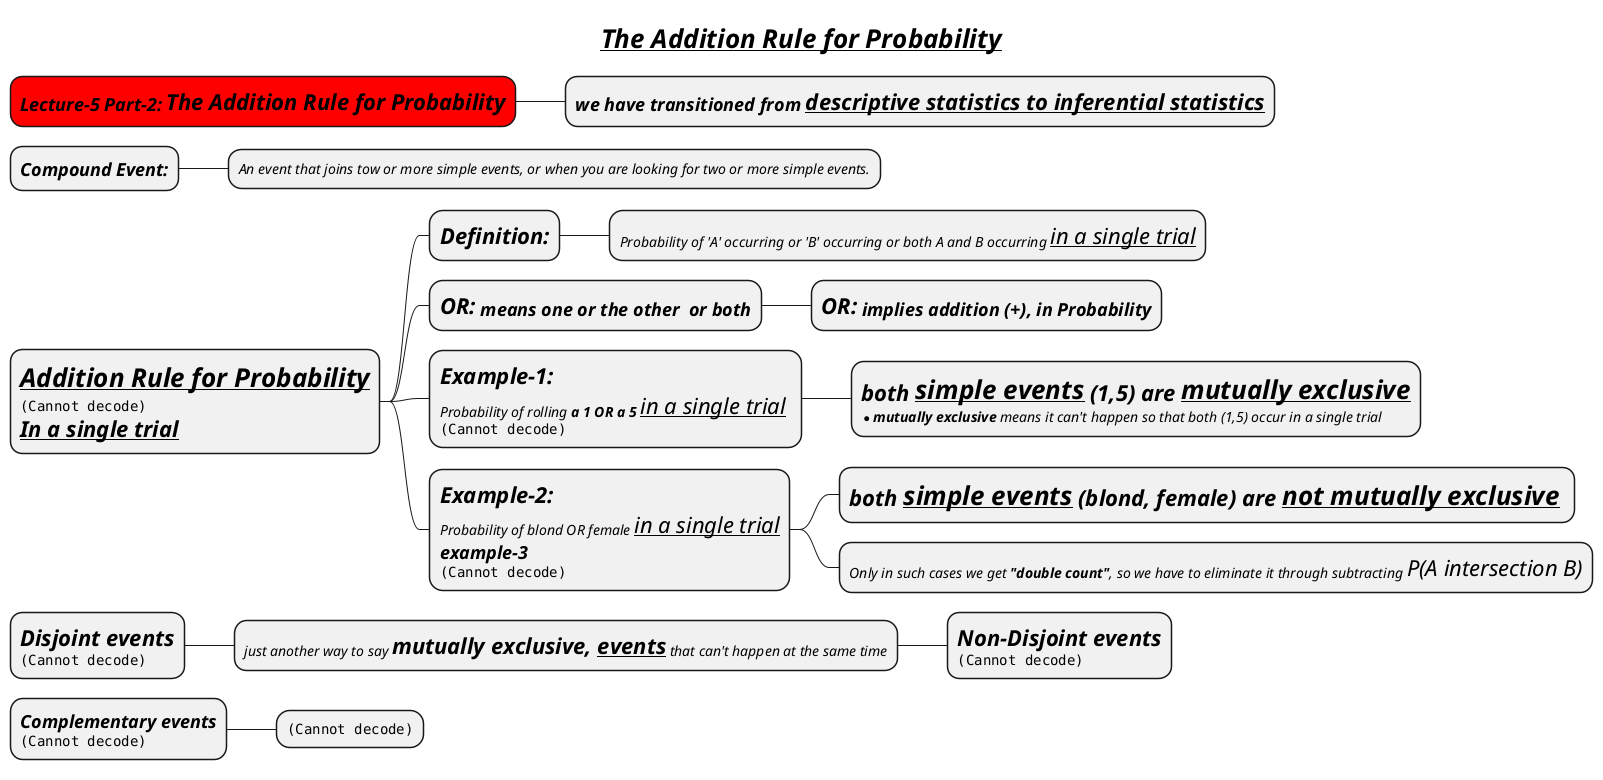 @startmindmap
skinparam node {
    FontStyle italic
}

title =__//The Addition Rule for Probability//__

*[#red] =Lecture-5 Part-2: **The Addition Rule for Probability**
** =we have transitioned from __descriptive statistics to inferential statistics__


* =Compound Event:
** An event that joins tow or more simple events, or when you are looking for two or more simple events.

* =//__Addition Rule for Probability__//\n<img:images/img_8.png> \n=__In a single trial__
** =//Definition://
*** Probability of 'A' occurring or 'B' occurring or both A and B occurring <size:22>__in a single trial__
** =//OR:// means one or the other  or both
*** =//OR:// implies addition (+), in Probability
** =//Example-1:// \nProbability of rolling **a 1 OR a 5** <size:22>__in a single trial__ \n<img:images/img_9.png>
***:=//both __simple events__ (1,5) are __mutually exclusive__//
* **mutually exclusive** means it can't happen so that both (1,5) occur in a single trial;
** =//Example-2:// \nProbability of blond OR female <size:22>__in a single trial__\n=example-3\n<img:images/img_10.png>
*** =//both __simple events__ (blond, female) are __not mutually exclusive__ //
*** Only in such cases we get **"double count"**, so we have to eliminate it through subtracting <size:22>P(A intersection B)



* =//Disjoint events// \n<img:images/img_11.png>
** just another way to say <size:22>**mutually exclusive, __events__**</size> that can't happen at the same time
*** =//Non-Disjoint events//\n<img:images/img_12.png>

* =Complementary events\n<img:images/img_13.png>
** <img:images/img_14.png>

@endmindmap
